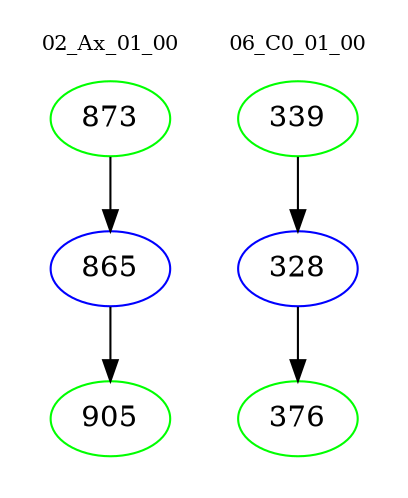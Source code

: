 digraph{
subgraph cluster_0 {
color = white
label = "02_Ax_01_00";
fontsize=10;
T0_873 [label="873", color="green"]
T0_873 -> T0_865 [color="black"]
T0_865 [label="865", color="blue"]
T0_865 -> T0_905 [color="black"]
T0_905 [label="905", color="green"]
}
subgraph cluster_1 {
color = white
label = "06_C0_01_00";
fontsize=10;
T1_339 [label="339", color="green"]
T1_339 -> T1_328 [color="black"]
T1_328 [label="328", color="blue"]
T1_328 -> T1_376 [color="black"]
T1_376 [label="376", color="green"]
}
}
